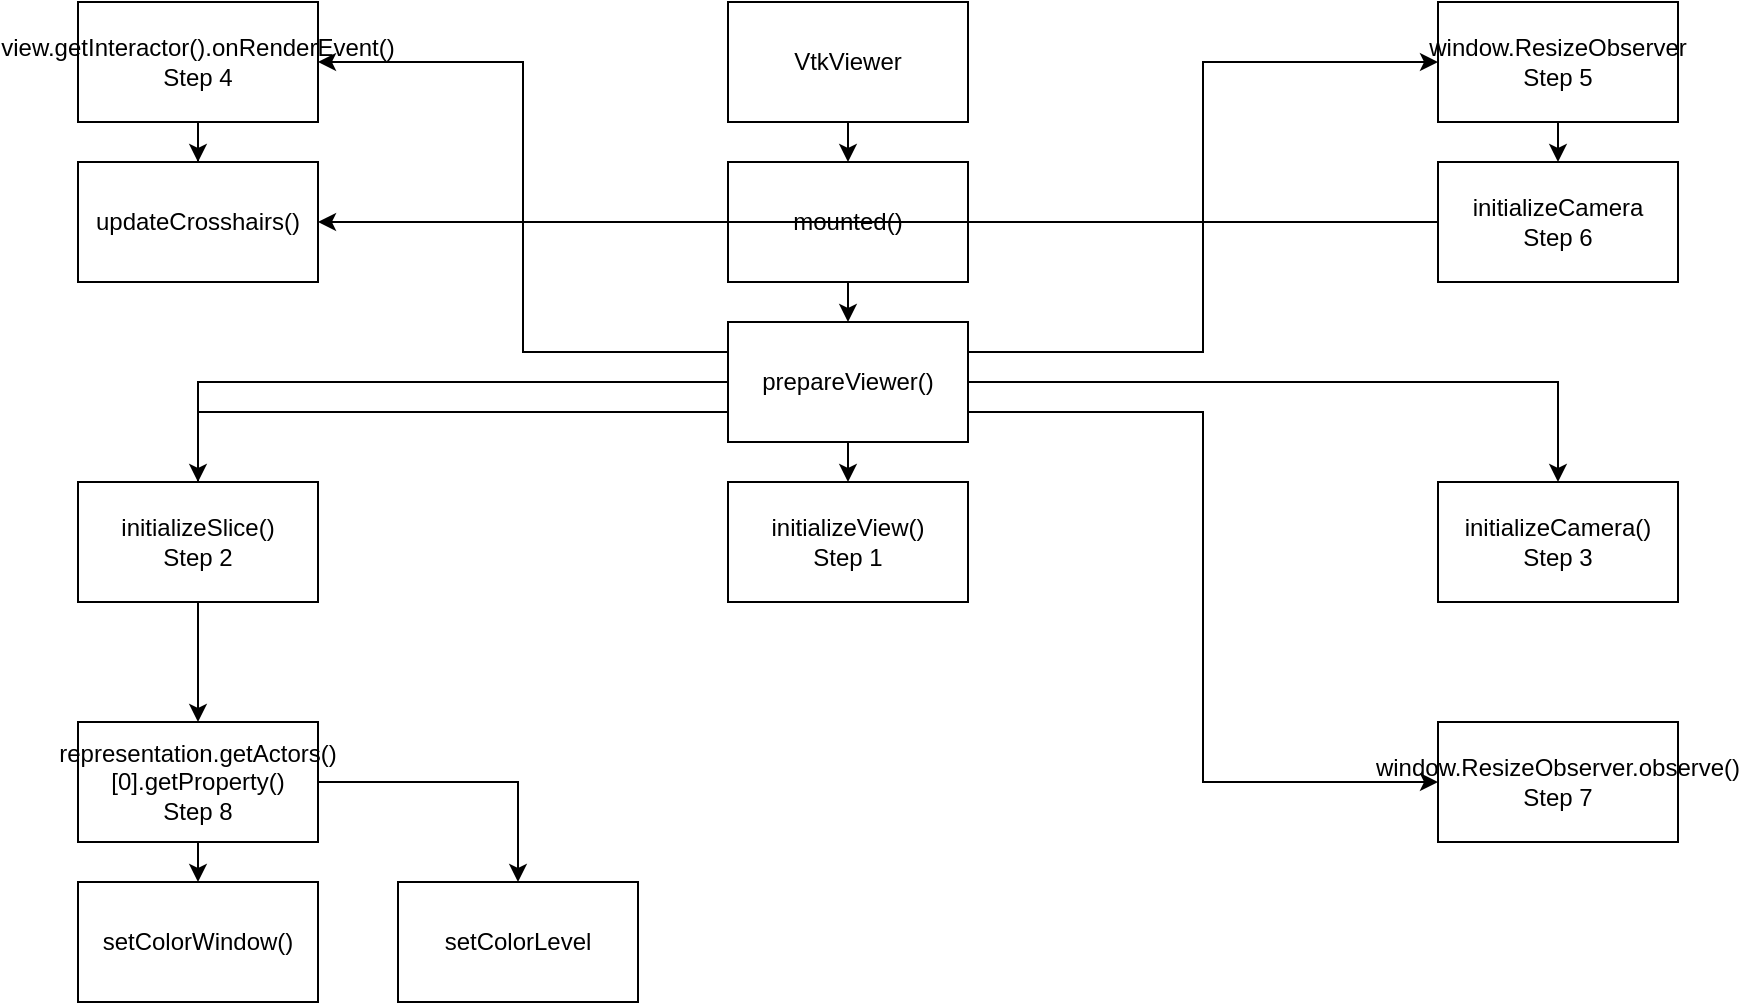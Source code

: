 <mxfile version="20.7.4" type="device"><diagram id="480nH-7sP1ZxnddGKD74" name="Page-1"><mxGraphModel dx="1434" dy="844" grid="1" gridSize="10" guides="1" tooltips="1" connect="1" arrows="1" fold="1" page="1" pageScale="1" pageWidth="850" pageHeight="1100" math="0" shadow="0"><root><mxCell id="0"/><mxCell id="1" parent="0"/><mxCell id="ufEXkbbEo35RXc7tSmap-4" style="edgeStyle=orthogonalEdgeStyle;rounded=0;orthogonalLoop=1;jettySize=auto;html=1;exitX=0.5;exitY=1;exitDx=0;exitDy=0;entryX=0.5;entryY=0;entryDx=0;entryDy=0;" edge="1" parent="1" source="ufEXkbbEo35RXc7tSmap-1" target="ufEXkbbEo35RXc7tSmap-2"><mxGeometry relative="1" as="geometry"/></mxCell><mxCell id="ufEXkbbEo35RXc7tSmap-1" value="VtkViewer" style="rounded=0;whiteSpace=wrap;html=1;" vertex="1" parent="1"><mxGeometry x="365" y="40" width="120" height="60" as="geometry"/></mxCell><mxCell id="ufEXkbbEo35RXc7tSmap-5" style="edgeStyle=orthogonalEdgeStyle;rounded=0;orthogonalLoop=1;jettySize=auto;html=1;exitX=0.5;exitY=1;exitDx=0;exitDy=0;entryX=0.5;entryY=0;entryDx=0;entryDy=0;" edge="1" parent="1" source="ufEXkbbEo35RXc7tSmap-2" target="ufEXkbbEo35RXc7tSmap-3"><mxGeometry relative="1" as="geometry"/></mxCell><mxCell id="ufEXkbbEo35RXc7tSmap-2" value="mounted()" style="rounded=0;whiteSpace=wrap;html=1;" vertex="1" parent="1"><mxGeometry x="365" y="120" width="120" height="60" as="geometry"/></mxCell><mxCell id="ufEXkbbEo35RXc7tSmap-9" style="edgeStyle=orthogonalEdgeStyle;rounded=0;orthogonalLoop=1;jettySize=auto;html=1;exitX=0.5;exitY=1;exitDx=0;exitDy=0;entryX=0.5;entryY=0;entryDx=0;entryDy=0;" edge="1" parent="1" source="ufEXkbbEo35RXc7tSmap-3" target="ufEXkbbEo35RXc7tSmap-6"><mxGeometry relative="1" as="geometry"/></mxCell><mxCell id="ufEXkbbEo35RXc7tSmap-10" style="edgeStyle=orthogonalEdgeStyle;rounded=0;orthogonalLoop=1;jettySize=auto;html=1;exitX=0;exitY=0.5;exitDx=0;exitDy=0;entryX=0.5;entryY=0;entryDx=0;entryDy=0;" edge="1" parent="1" source="ufEXkbbEo35RXc7tSmap-3" target="ufEXkbbEo35RXc7tSmap-7"><mxGeometry relative="1" as="geometry"/></mxCell><mxCell id="ufEXkbbEo35RXc7tSmap-11" style="edgeStyle=orthogonalEdgeStyle;rounded=0;orthogonalLoop=1;jettySize=auto;html=1;exitX=1;exitY=0.5;exitDx=0;exitDy=0;entryX=0.5;entryY=0;entryDx=0;entryDy=0;" edge="1" parent="1" source="ufEXkbbEo35RXc7tSmap-3" target="ufEXkbbEo35RXc7tSmap-8"><mxGeometry relative="1" as="geometry"/></mxCell><mxCell id="ufEXkbbEo35RXc7tSmap-13" style="edgeStyle=orthogonalEdgeStyle;rounded=0;orthogonalLoop=1;jettySize=auto;html=1;exitX=0;exitY=0.25;exitDx=0;exitDy=0;entryX=1;entryY=0.5;entryDx=0;entryDy=0;" edge="1" parent="1" source="ufEXkbbEo35RXc7tSmap-3" target="ufEXkbbEo35RXc7tSmap-12"><mxGeometry relative="1" as="geometry"/></mxCell><mxCell id="ufEXkbbEo35RXc7tSmap-16" style="edgeStyle=orthogonalEdgeStyle;rounded=0;orthogonalLoop=1;jettySize=auto;html=1;exitX=1;exitY=0.25;exitDx=0;exitDy=0;entryX=0;entryY=0.5;entryDx=0;entryDy=0;" edge="1" parent="1" source="ufEXkbbEo35RXc7tSmap-3" target="ufEXkbbEo35RXc7tSmap-15"><mxGeometry relative="1" as="geometry"/></mxCell><mxCell id="ufEXkbbEo35RXc7tSmap-23" style="edgeStyle=orthogonalEdgeStyle;rounded=0;orthogonalLoop=1;jettySize=auto;html=1;exitX=1;exitY=0.75;exitDx=0;exitDy=0;entryX=0;entryY=0.5;entryDx=0;entryDy=0;" edge="1" parent="1" source="ufEXkbbEo35RXc7tSmap-3" target="ufEXkbbEo35RXc7tSmap-22"><mxGeometry relative="1" as="geometry"/></mxCell><mxCell id="ufEXkbbEo35RXc7tSmap-25" style="edgeStyle=orthogonalEdgeStyle;rounded=0;orthogonalLoop=1;jettySize=auto;html=1;exitX=0;exitY=0.75;exitDx=0;exitDy=0;entryX=0.5;entryY=0;entryDx=0;entryDy=0;" edge="1" parent="1" source="ufEXkbbEo35RXc7tSmap-3" target="ufEXkbbEo35RXc7tSmap-24"><mxGeometry relative="1" as="geometry"/></mxCell><mxCell id="ufEXkbbEo35RXc7tSmap-3" value="prepareViewer()" style="rounded=0;whiteSpace=wrap;html=1;" vertex="1" parent="1"><mxGeometry x="365" y="200" width="120" height="60" as="geometry"/></mxCell><mxCell id="ufEXkbbEo35RXc7tSmap-6" value="initializeView()&lt;br&gt;Step 1" style="rounded=0;whiteSpace=wrap;html=1;" vertex="1" parent="1"><mxGeometry x="365" y="280" width="120" height="60" as="geometry"/></mxCell><mxCell id="ufEXkbbEo35RXc7tSmap-7" value="initializeSlice()&lt;br&gt;Step 2" style="rounded=0;whiteSpace=wrap;html=1;" vertex="1" parent="1"><mxGeometry x="40" y="280" width="120" height="60" as="geometry"/></mxCell><mxCell id="ufEXkbbEo35RXc7tSmap-8" value="initializeCamera()&lt;br&gt;Step 3" style="rounded=0;whiteSpace=wrap;html=1;" vertex="1" parent="1"><mxGeometry x="720" y="280" width="120" height="60" as="geometry"/></mxCell><mxCell id="ufEXkbbEo35RXc7tSmap-21" style="edgeStyle=orthogonalEdgeStyle;rounded=0;orthogonalLoop=1;jettySize=auto;html=1;exitX=0.5;exitY=1;exitDx=0;exitDy=0;" edge="1" parent="1" source="ufEXkbbEo35RXc7tSmap-12" target="ufEXkbbEo35RXc7tSmap-14"><mxGeometry relative="1" as="geometry"/></mxCell><mxCell id="ufEXkbbEo35RXc7tSmap-12" value="view.getInteractor().onRenderEvent()&lt;br&gt;Step 4" style="rounded=0;whiteSpace=wrap;html=1;" vertex="1" parent="1"><mxGeometry x="40" y="40" width="120" height="60" as="geometry"/></mxCell><mxCell id="ufEXkbbEo35RXc7tSmap-14" value="updateCrosshairs()" style="rounded=0;whiteSpace=wrap;html=1;" vertex="1" parent="1"><mxGeometry x="40" y="120" width="120" height="60" as="geometry"/></mxCell><mxCell id="ufEXkbbEo35RXc7tSmap-18" style="edgeStyle=orthogonalEdgeStyle;rounded=0;orthogonalLoop=1;jettySize=auto;html=1;exitX=0.5;exitY=1;exitDx=0;exitDy=0;entryX=0.5;entryY=0;entryDx=0;entryDy=0;" edge="1" parent="1" source="ufEXkbbEo35RXc7tSmap-15" target="ufEXkbbEo35RXc7tSmap-17"><mxGeometry relative="1" as="geometry"/></mxCell><mxCell id="ufEXkbbEo35RXc7tSmap-15" value="window.ResizeObserver&lt;br&gt;Step 5" style="rounded=0;whiteSpace=wrap;html=1;" vertex="1" parent="1"><mxGeometry x="720" y="40" width="120" height="60" as="geometry"/></mxCell><mxCell id="ufEXkbbEo35RXc7tSmap-20" style="edgeStyle=orthogonalEdgeStyle;rounded=0;orthogonalLoop=1;jettySize=auto;html=1;exitX=0;exitY=0.5;exitDx=0;exitDy=0;entryX=1;entryY=0.5;entryDx=0;entryDy=0;" edge="1" parent="1" source="ufEXkbbEo35RXc7tSmap-17" target="ufEXkbbEo35RXc7tSmap-14"><mxGeometry relative="1" as="geometry"/></mxCell><mxCell id="ufEXkbbEo35RXc7tSmap-17" value="initializeCamera&lt;br&gt;Step 6" style="rounded=0;whiteSpace=wrap;html=1;" vertex="1" parent="1"><mxGeometry x="720" y="120" width="120" height="60" as="geometry"/></mxCell><mxCell id="ufEXkbbEo35RXc7tSmap-22" value="window.ResizeObserver.observe()&lt;br&gt;Step 7" style="rounded=0;whiteSpace=wrap;html=1;" vertex="1" parent="1"><mxGeometry x="720" y="400" width="120" height="60" as="geometry"/></mxCell><mxCell id="ufEXkbbEo35RXc7tSmap-27" style="edgeStyle=orthogonalEdgeStyle;rounded=0;orthogonalLoop=1;jettySize=auto;html=1;exitX=0.5;exitY=1;exitDx=0;exitDy=0;entryX=0.5;entryY=0;entryDx=0;entryDy=0;" edge="1" parent="1" source="ufEXkbbEo35RXc7tSmap-24" target="ufEXkbbEo35RXc7tSmap-26"><mxGeometry relative="1" as="geometry"/></mxCell><mxCell id="ufEXkbbEo35RXc7tSmap-29" style="edgeStyle=orthogonalEdgeStyle;rounded=0;orthogonalLoop=1;jettySize=auto;html=1;exitX=1;exitY=0.5;exitDx=0;exitDy=0;entryX=0.5;entryY=0;entryDx=0;entryDy=0;" edge="1" parent="1" source="ufEXkbbEo35RXc7tSmap-24" target="ufEXkbbEo35RXc7tSmap-28"><mxGeometry relative="1" as="geometry"/></mxCell><mxCell id="ufEXkbbEo35RXc7tSmap-24" value="representation.getActors()[0].getProperty()&lt;br&gt;Step 8" style="rounded=0;whiteSpace=wrap;html=1;" vertex="1" parent="1"><mxGeometry x="40" y="400" width="120" height="60" as="geometry"/></mxCell><mxCell id="ufEXkbbEo35RXc7tSmap-26" value="setColorWindow()" style="rounded=0;whiteSpace=wrap;html=1;" vertex="1" parent="1"><mxGeometry x="40" y="480" width="120" height="60" as="geometry"/></mxCell><mxCell id="ufEXkbbEo35RXc7tSmap-28" value="setColorLevel" style="rounded=0;whiteSpace=wrap;html=1;" vertex="1" parent="1"><mxGeometry x="200" y="480" width="120" height="60" as="geometry"/></mxCell></root></mxGraphModel></diagram></mxfile>